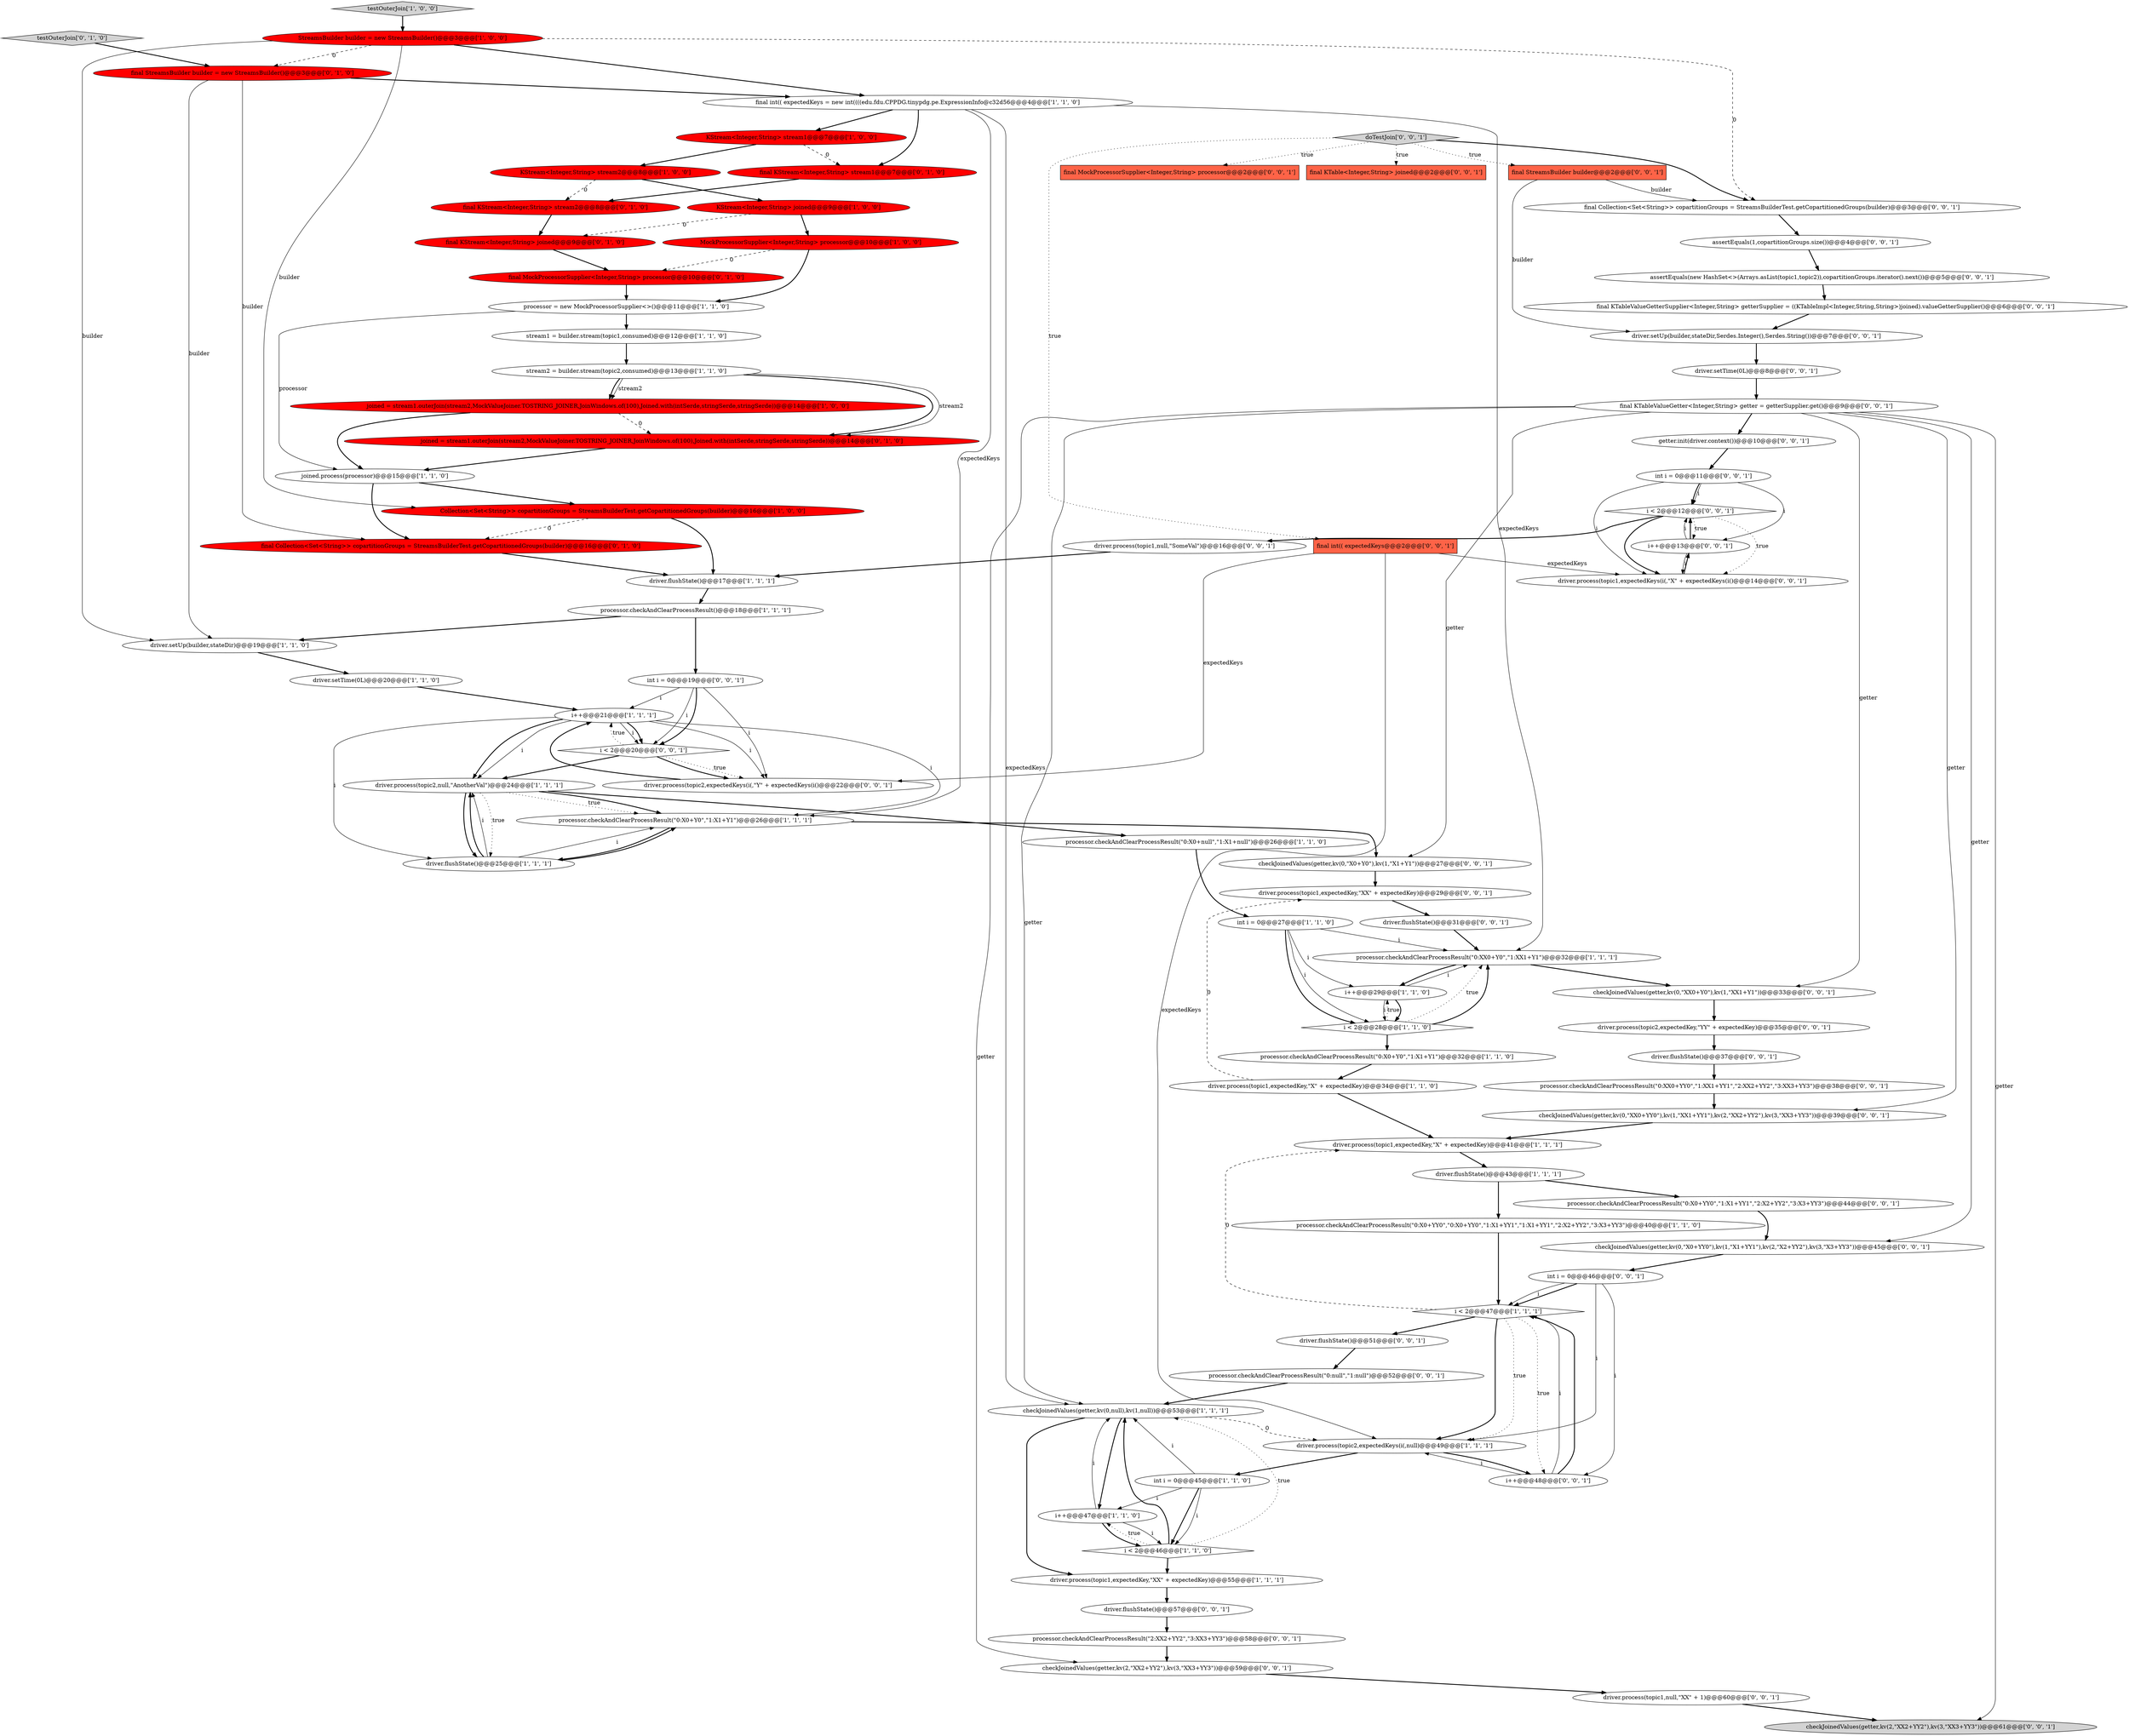 digraph {
60 [style = filled, label = "processor.checkAndClearProcessResult(\"0:XX0+YY0\",\"1:XX1+YY1\",\"2:XX2+YY2\",\"3:XX3+YY3\")@@@38@@@['0', '0', '1']", fillcolor = white, shape = ellipse image = "AAA0AAABBB3BBB"];
15 [style = filled, label = "i++@@@21@@@['1', '1', '1']", fillcolor = white, shape = ellipse image = "AAA0AAABBB1BBB"];
57 [style = filled, label = "assertEquals(new HashSet<>(Arrays.asList(topic1,topic2)),copartitionGroups.iterator().next())@@@5@@@['0', '0', '1']", fillcolor = white, shape = ellipse image = "AAA0AAABBB3BBB"];
85 [style = filled, label = "getter.init(driver.context())@@@10@@@['0', '0', '1']", fillcolor = white, shape = ellipse image = "AAA0AAABBB3BBB"];
30 [style = filled, label = "stream2 = builder.stream(topic2,consumed)@@@13@@@['1', '1', '0']", fillcolor = white, shape = ellipse image = "AAA0AAABBB1BBB"];
34 [style = filled, label = "processor.checkAndClearProcessResult(\"0:X0+Y0\",\"1:X1+Y1\")@@@32@@@['1', '1', '0']", fillcolor = white, shape = ellipse image = "AAA0AAABBB1BBB"];
48 [style = filled, label = "final Collection<Set<String>> copartitionGroups = StreamsBuilderTest.getCopartitionedGroups(builder)@@@3@@@['0', '0', '1']", fillcolor = white, shape = ellipse image = "AAA0AAABBB3BBB"];
9 [style = filled, label = "driver.process(topic2,null,\"AnotherVal\")@@@24@@@['1', '1', '1']", fillcolor = white, shape = ellipse image = "AAA0AAABBB1BBB"];
5 [style = filled, label = "StreamsBuilder builder = new StreamsBuilder()@@@3@@@['1', '0', '0']", fillcolor = red, shape = ellipse image = "AAA1AAABBB1BBB"];
54 [style = filled, label = "checkJoinedValues(getter,kv(0,\"XX0+YY0\"),kv(1,\"XX1+YY1\"),kv(2,\"XX2+YY2\"),kv(3,\"XX3+YY3\"))@@@39@@@['0', '0', '1']", fillcolor = white, shape = ellipse image = "AAA0AAABBB3BBB"];
69 [style = filled, label = "processor.checkAndClearProcessResult(\"0:X0+YY0\",\"1:X1+YY1\",\"2:X2+YY2\",\"3:X3+YY3\")@@@44@@@['0', '0', '1']", fillcolor = white, shape = ellipse image = "AAA0AAABBB3BBB"];
52 [style = filled, label = "checkJoinedValues(getter,kv(2,\"XX2+YY2\"),kv(3,\"XX3+YY3\"))@@@61@@@['0', '0', '1']", fillcolor = lightgray, shape = ellipse image = "AAA0AAABBB3BBB"];
75 [style = filled, label = "final MockProcessorSupplier<Integer,String> processor@@@2@@@['0', '0', '1']", fillcolor = tomato, shape = box image = "AAA0AAABBB3BBB"];
24 [style = filled, label = "processor.checkAndClearProcessResult(\"0:X0+YY0\",\"0:X0+YY0\",\"1:X1+YY1\",\"1:X1+YY1\",\"2:X2+YY2\",\"3:X3+YY3\")@@@40@@@['1', '1', '0']", fillcolor = white, shape = ellipse image = "AAA0AAABBB1BBB"];
63 [style = filled, label = "i < 2@@@20@@@['0', '0', '1']", fillcolor = white, shape = diamond image = "AAA0AAABBB3BBB"];
35 [style = filled, label = "KStream<Integer,String> stream1@@@7@@@['1', '0', '0']", fillcolor = red, shape = ellipse image = "AAA1AAABBB1BBB"];
11 [style = filled, label = "processor.checkAndClearProcessResult(\"0:X0+Y0\",\"1:X1+Y1\")@@@26@@@['1', '1', '1']", fillcolor = white, shape = ellipse image = "AAA0AAABBB1BBB"];
2 [style = filled, label = "checkJoinedValues(getter,kv(0,null),kv(1,null))@@@53@@@['1', '1', '1']", fillcolor = white, shape = ellipse image = "AAA0AAABBB1BBB"];
42 [style = filled, label = "final KStream<Integer,String> joined@@@9@@@['0', '1', '0']", fillcolor = red, shape = ellipse image = "AAA1AAABBB2BBB"];
6 [style = filled, label = "processor.checkAndClearProcessResult(\"0:XX0+Y0\",\"1:XX1+Y1\")@@@32@@@['1', '1', '1']", fillcolor = white, shape = ellipse image = "AAA0AAABBB1BBB"];
56 [style = filled, label = "checkJoinedValues(getter,kv(2,\"XX2+YY2\"),kv(3,\"XX3+YY3\"))@@@59@@@['0', '0', '1']", fillcolor = white, shape = ellipse image = "AAA0AAABBB3BBB"];
74 [style = filled, label = "driver.process(topic2,expectedKey,\"YY\" + expectedKey)@@@35@@@['0', '0', '1']", fillcolor = white, shape = ellipse image = "AAA0AAABBB3BBB"];
12 [style = filled, label = "int i = 0@@@45@@@['1', '1', '0']", fillcolor = white, shape = ellipse image = "AAA0AAABBB1BBB"];
0 [style = filled, label = "final int(( expectedKeys = new int((((edu.fdu.CPPDG.tinypdg.pe.ExpressionInfo@c32d56@@@4@@@['1', '1', '0']", fillcolor = white, shape = ellipse image = "AAA0AAABBB1BBB"];
7 [style = filled, label = "driver.flushState()@@@43@@@['1', '1', '1']", fillcolor = white, shape = ellipse image = "AAA0AAABBB1BBB"];
27 [style = filled, label = "i++@@@29@@@['1', '1', '0']", fillcolor = white, shape = ellipse image = "AAA0AAABBB1BBB"];
4 [style = filled, label = "joined = stream1.outerJoin(stream2,MockValueJoiner.TOSTRING_JOINER,JoinWindows.of(100),Joined.with(intSerde,stringSerde,stringSerde))@@@14@@@['1', '0', '0']", fillcolor = red, shape = ellipse image = "AAA1AAABBB1BBB"];
1 [style = filled, label = "i < 2@@@47@@@['1', '1', '1']", fillcolor = white, shape = diamond image = "AAA0AAABBB1BBB"];
41 [style = filled, label = "final KStream<Integer,String> stream2@@@8@@@['0', '1', '0']", fillcolor = red, shape = ellipse image = "AAA1AAABBB2BBB"];
70 [style = filled, label = "i < 2@@@12@@@['0', '0', '1']", fillcolor = white, shape = diamond image = "AAA0AAABBB3BBB"];
80 [style = filled, label = "driver.setTime(0L)@@@8@@@['0', '0', '1']", fillcolor = white, shape = ellipse image = "AAA0AAABBB3BBB"];
31 [style = filled, label = "processor = new MockProcessorSupplier<>()@@@11@@@['1', '1', '0']", fillcolor = white, shape = ellipse image = "AAA0AAABBB1BBB"];
22 [style = filled, label = "i++@@@47@@@['1', '1', '0']", fillcolor = white, shape = ellipse image = "AAA0AAABBB1BBB"];
14 [style = filled, label = "MockProcessorSupplier<Integer,String> processor@@@10@@@['1', '0', '0']", fillcolor = red, shape = ellipse image = "AAA1AAABBB1BBB"];
26 [style = filled, label = "int i = 0@@@27@@@['1', '1', '0']", fillcolor = white, shape = ellipse image = "AAA0AAABBB1BBB"];
47 [style = filled, label = "driver.process(topic1,null,\"XX\" + 1)@@@60@@@['0', '0', '1']", fillcolor = white, shape = ellipse image = "AAA0AAABBB3BBB"];
43 [style = filled, label = "final StreamsBuilder builder = new StreamsBuilder()@@@3@@@['0', '1', '0']", fillcolor = red, shape = ellipse image = "AAA1AAABBB2BBB"];
10 [style = filled, label = "processor.checkAndClearProcessResult(\"0:X0+null\",\"1:X1+null\")@@@26@@@['1', '1', '0']", fillcolor = white, shape = ellipse image = "AAA0AAABBB1BBB"];
20 [style = filled, label = "driver.process(topic1,expectedKey,\"X\" + expectedKey)@@@41@@@['1', '1', '1']", fillcolor = white, shape = ellipse image = "AAA0AAABBB1BBB"];
84 [style = filled, label = "assertEquals(1,copartitionGroups.size())@@@4@@@['0', '0', '1']", fillcolor = white, shape = ellipse image = "AAA0AAABBB3BBB"];
36 [style = filled, label = "i < 2@@@46@@@['1', '1', '0']", fillcolor = white, shape = diamond image = "AAA0AAABBB1BBB"];
50 [style = filled, label = "int i = 0@@@11@@@['0', '0', '1']", fillcolor = white, shape = ellipse image = "AAA0AAABBB3BBB"];
67 [style = filled, label = "driver.flushState()@@@31@@@['0', '0', '1']", fillcolor = white, shape = ellipse image = "AAA0AAABBB3BBB"];
38 [style = filled, label = "final KStream<Integer,String> stream1@@@7@@@['0', '1', '0']", fillcolor = red, shape = ellipse image = "AAA1AAABBB2BBB"];
3 [style = filled, label = "stream1 = builder.stream(topic1,consumed)@@@12@@@['1', '1', '0']", fillcolor = white, shape = ellipse image = "AAA0AAABBB1BBB"];
33 [style = filled, label = "driver.flushState()@@@17@@@['1', '1', '1']", fillcolor = white, shape = ellipse image = "AAA0AAABBB1BBB"];
29 [style = filled, label = "testOuterJoin['1', '0', '0']", fillcolor = lightgray, shape = diamond image = "AAA0AAABBB1BBB"];
16 [style = filled, label = "driver.process(topic1,expectedKey,\"X\" + expectedKey)@@@34@@@['1', '1', '0']", fillcolor = white, shape = ellipse image = "AAA0AAABBB1BBB"];
32 [style = filled, label = "driver.process(topic2,expectedKeys(i(,null)@@@49@@@['1', '1', '1']", fillcolor = white, shape = ellipse image = "AAA0AAABBB1BBB"];
49 [style = filled, label = "driver.flushState()@@@57@@@['0', '0', '1']", fillcolor = white, shape = ellipse image = "AAA0AAABBB3BBB"];
8 [style = filled, label = "joined.process(processor)@@@15@@@['1', '1', '0']", fillcolor = white, shape = ellipse image = "AAA0AAABBB1BBB"];
58 [style = filled, label = "i++@@@13@@@['0', '0', '1']", fillcolor = white, shape = ellipse image = "AAA0AAABBB3BBB"];
45 [style = filled, label = "final MockProcessorSupplier<Integer,String> processor@@@10@@@['0', '1', '0']", fillcolor = red, shape = ellipse image = "AAA1AAABBB2BBB"];
64 [style = filled, label = "checkJoinedValues(getter,kv(0,\"X0+Y0\"),kv(1,\"X1+Y1\"))@@@27@@@['0', '0', '1']", fillcolor = white, shape = ellipse image = "AAA0AAABBB3BBB"];
65 [style = filled, label = "final StreamsBuilder builder@@@2@@@['0', '0', '1']", fillcolor = tomato, shape = box image = "AAA0AAABBB3BBB"];
46 [style = filled, label = "processor.checkAndClearProcessResult(\"0:null\",\"1:null\")@@@52@@@['0', '0', '1']", fillcolor = white, shape = ellipse image = "AAA0AAABBB3BBB"];
73 [style = filled, label = "driver.process(topic1,expectedKey,\"XX\" + expectedKey)@@@29@@@['0', '0', '1']", fillcolor = white, shape = ellipse image = "AAA0AAABBB3BBB"];
53 [style = filled, label = "driver.flushState()@@@37@@@['0', '0', '1']", fillcolor = white, shape = ellipse image = "AAA0AAABBB3BBB"];
25 [style = filled, label = "KStream<Integer,String> stream2@@@8@@@['1', '0', '0']", fillcolor = red, shape = ellipse image = "AAA1AAABBB1BBB"];
13 [style = filled, label = "driver.setTime(0L)@@@20@@@['1', '1', '0']", fillcolor = white, shape = ellipse image = "AAA0AAABBB1BBB"];
66 [style = filled, label = "final KTable<Integer,String> joined@@@2@@@['0', '0', '1']", fillcolor = tomato, shape = box image = "AAA0AAABBB3BBB"];
62 [style = filled, label = "doTestJoin['0', '0', '1']", fillcolor = lightgray, shape = diamond image = "AAA0AAABBB3BBB"];
37 [style = filled, label = "KStream<Integer,String> joined@@@9@@@['1', '0', '0']", fillcolor = red, shape = ellipse image = "AAA1AAABBB1BBB"];
76 [style = filled, label = "driver.process(topic1,null,\"SomeVal\")@@@16@@@['0', '0', '1']", fillcolor = white, shape = ellipse image = "AAA0AAABBB3BBB"];
81 [style = filled, label = "driver.process(topic1,expectedKeys(i(,\"X\" + expectedKeys(i()@@@14@@@['0', '0', '1']", fillcolor = white, shape = ellipse image = "AAA0AAABBB3BBB"];
61 [style = filled, label = "final KTableValueGetter<Integer,String> getter = getterSupplier.get()@@@9@@@['0', '0', '1']", fillcolor = white, shape = ellipse image = "AAA0AAABBB3BBB"];
83 [style = filled, label = "driver.setUp(builder,stateDir,Serdes.Integer(),Serdes.String())@@@7@@@['0', '0', '1']", fillcolor = white, shape = ellipse image = "AAA0AAABBB3BBB"];
71 [style = filled, label = "driver.process(topic2,expectedKeys(i(,\"Y\" + expectedKeys(i()@@@22@@@['0', '0', '1']", fillcolor = white, shape = ellipse image = "AAA0AAABBB3BBB"];
72 [style = filled, label = "int i = 0@@@46@@@['0', '0', '1']", fillcolor = white, shape = ellipse image = "AAA0AAABBB3BBB"];
18 [style = filled, label = "driver.process(topic1,expectedKey,\"XX\" + expectedKey)@@@55@@@['1', '1', '1']", fillcolor = white, shape = ellipse image = "AAA0AAABBB1BBB"];
59 [style = filled, label = "checkJoinedValues(getter,kv(0,\"XX0+Y0\"),kv(1,\"XX1+Y1\"))@@@33@@@['0', '0', '1']", fillcolor = white, shape = ellipse image = "AAA0AAABBB3BBB"];
39 [style = filled, label = "joined = stream1.outerJoin(stream2,MockValueJoiner.TOSTRING_JOINER,JoinWindows.of(100),Joined.with(intSerde,stringSerde,stringSerde))@@@14@@@['0', '1', '0']", fillcolor = red, shape = ellipse image = "AAA1AAABBB2BBB"];
23 [style = filled, label = "processor.checkAndClearProcessResult()@@@18@@@['1', '1', '1']", fillcolor = white, shape = ellipse image = "AAA0AAABBB1BBB"];
44 [style = filled, label = "testOuterJoin['0', '1', '0']", fillcolor = lightgray, shape = diamond image = "AAA0AAABBB2BBB"];
28 [style = filled, label = "driver.setUp(builder,stateDir)@@@19@@@['1', '1', '0']", fillcolor = white, shape = ellipse image = "AAA0AAABBB1BBB"];
40 [style = filled, label = "final Collection<Set<String>> copartitionGroups = StreamsBuilderTest.getCopartitionedGroups(builder)@@@16@@@['0', '1', '0']", fillcolor = red, shape = ellipse image = "AAA1AAABBB2BBB"];
79 [style = filled, label = "processor.checkAndClearProcessResult(\"2:XX2+YY2\",\"3:XX3+YY3\")@@@58@@@['0', '0', '1']", fillcolor = white, shape = ellipse image = "AAA0AAABBB3BBB"];
82 [style = filled, label = "final KTableValueGetterSupplier<Integer,String> getterSupplier = ((KTableImpl<Integer,String,String>)joined).valueGetterSupplier()@@@6@@@['0', '0', '1']", fillcolor = white, shape = ellipse image = "AAA0AAABBB3BBB"];
77 [style = filled, label = "int i = 0@@@19@@@['0', '0', '1']", fillcolor = white, shape = ellipse image = "AAA0AAABBB3BBB"];
19 [style = filled, label = "Collection<Set<String>> copartitionGroups = StreamsBuilderTest.getCopartitionedGroups(builder)@@@16@@@['1', '0', '0']", fillcolor = red, shape = ellipse image = "AAA1AAABBB1BBB"];
17 [style = filled, label = "driver.flushState()@@@25@@@['1', '1', '1']", fillcolor = white, shape = ellipse image = "AAA0AAABBB1BBB"];
51 [style = filled, label = "final int(( expectedKeys@@@2@@@['0', '0', '1']", fillcolor = tomato, shape = box image = "AAA0AAABBB3BBB"];
21 [style = filled, label = "i < 2@@@28@@@['1', '1', '0']", fillcolor = white, shape = diamond image = "AAA0AAABBB1BBB"];
55 [style = filled, label = "i++@@@48@@@['0', '0', '1']", fillcolor = white, shape = ellipse image = "AAA0AAABBB3BBB"];
78 [style = filled, label = "driver.flushState()@@@51@@@['0', '0', '1']", fillcolor = white, shape = ellipse image = "AAA0AAABBB3BBB"];
68 [style = filled, label = "checkJoinedValues(getter,kv(0,\"X0+YY0\"),kv(1,\"X1+YY1\"),kv(2,\"X2+YY2\"),kv(3,\"X3+YY3\"))@@@45@@@['0', '0', '1']", fillcolor = white, shape = ellipse image = "AAA0AAABBB3BBB"];
29->5 [style = bold, label=""];
9->11 [style = bold, label=""];
42->45 [style = bold, label=""];
32->12 [style = bold, label=""];
46->2 [style = bold, label=""];
17->9 [style = bold, label=""];
2->32 [style = dashed, label="0"];
11->64 [style = bold, label=""];
63->71 [style = dotted, label="true"];
5->28 [style = solid, label="builder"];
21->27 [style = dotted, label="true"];
22->36 [style = solid, label="i"];
38->41 [style = bold, label=""];
4->39 [style = dashed, label="0"];
9->10 [style = bold, label=""];
69->68 [style = bold, label=""];
45->31 [style = bold, label=""];
61->64 [style = solid, label="getter"];
7->69 [style = bold, label=""];
31->8 [style = solid, label="processor"];
8->40 [style = bold, label=""];
64->73 [style = bold, label=""];
61->56 [style = solid, label="getter"];
37->42 [style = dashed, label="0"];
56->47 [style = bold, label=""];
23->77 [style = bold, label=""];
30->4 [style = solid, label="stream2"];
23->28 [style = bold, label=""];
85->50 [style = bold, label=""];
58->70 [style = solid, label="i"];
18->49 [style = bold, label=""];
5->0 [style = bold, label=""];
1->78 [style = bold, label=""];
61->54 [style = solid, label="getter"];
0->11 [style = solid, label="expectedKeys"];
36->2 [style = bold, label=""];
36->18 [style = bold, label=""];
4->8 [style = bold, label=""];
43->0 [style = bold, label=""];
77->63 [style = solid, label="i"];
51->71 [style = solid, label="expectedKeys"];
53->60 [style = bold, label=""];
3->30 [style = bold, label=""];
41->42 [style = bold, label=""];
77->15 [style = solid, label="i"];
79->56 [style = bold, label=""];
73->67 [style = bold, label=""];
68->72 [style = bold, label=""];
72->1 [style = bold, label=""];
70->58 [style = dotted, label="true"];
50->70 [style = bold, label=""];
17->11 [style = solid, label="i"];
39->8 [style = bold, label=""];
36->2 [style = dotted, label="true"];
22->2 [style = solid, label="i"];
2->18 [style = bold, label=""];
9->17 [style = bold, label=""];
10->26 [style = bold, label=""];
84->57 [style = bold, label=""];
58->70 [style = bold, label=""];
51->32 [style = solid, label="expectedKeys"];
26->21 [style = solid, label="i"];
25->41 [style = dashed, label="0"];
1->32 [style = dotted, label="true"];
0->38 [style = bold, label=""];
33->23 [style = bold, label=""];
7->24 [style = bold, label=""];
15->9 [style = solid, label="i"];
70->81 [style = bold, label=""];
12->2 [style = solid, label="i"];
15->71 [style = solid, label="i"];
25->37 [style = bold, label=""];
15->9 [style = bold, label=""];
81->58 [style = bold, label=""];
26->27 [style = solid, label="i"];
5->43 [style = dashed, label="0"];
1->32 [style = bold, label=""];
62->48 [style = bold, label=""];
11->17 [style = bold, label=""];
13->15 [style = bold, label=""];
61->52 [style = solid, label="getter"];
31->3 [style = bold, label=""];
20->7 [style = bold, label=""];
50->81 [style = solid, label="i"];
16->20 [style = bold, label=""];
15->11 [style = solid, label="i"];
21->6 [style = dotted, label="true"];
19->33 [style = bold, label=""];
60->54 [style = bold, label=""];
65->48 [style = solid, label="builder"];
72->1 [style = solid, label="i"];
62->66 [style = dotted, label="true"];
61->59 [style = solid, label="getter"];
55->32 [style = solid, label="i"];
36->22 [style = dotted, label="true"];
78->46 [style = bold, label=""];
9->11 [style = dotted, label="true"];
21->34 [style = bold, label=""];
12->36 [style = bold, label=""];
43->28 [style = solid, label="builder"];
48->84 [style = bold, label=""];
77->63 [style = bold, label=""];
1->55 [style = dotted, label="true"];
71->15 [style = bold, label=""];
67->6 [style = bold, label=""];
51->81 [style = solid, label="expectedKeys"];
63->71 [style = bold, label=""];
70->76 [style = bold, label=""];
50->58 [style = solid, label="i"];
62->75 [style = dotted, label="true"];
62->65 [style = dotted, label="true"];
16->73 [style = dashed, label="0"];
76->33 [style = bold, label=""];
82->83 [style = bold, label=""];
26->21 [style = bold, label=""];
35->25 [style = bold, label=""];
83->80 [style = bold, label=""];
6->27 [style = bold, label=""];
40->33 [style = bold, label=""];
61->2 [style = solid, label="getter"];
26->6 [style = solid, label="i"];
49->79 [style = bold, label=""];
34->16 [style = bold, label=""];
15->63 [style = solid, label="i"];
14->31 [style = bold, label=""];
14->45 [style = dashed, label="0"];
57->82 [style = bold, label=""];
24->1 [style = bold, label=""];
12->36 [style = solid, label="i"];
47->52 [style = bold, label=""];
6->59 [style = bold, label=""];
27->21 [style = bold, label=""];
19->40 [style = dashed, label="0"];
70->81 [style = dotted, label="true"];
50->70 [style = solid, label="i"];
5->19 [style = solid, label="builder"];
61->85 [style = bold, label=""];
63->9 [style = bold, label=""];
58->81 [style = solid, label="i"];
43->40 [style = solid, label="builder"];
21->6 [style = bold, label=""];
27->6 [style = solid, label="i"];
8->19 [style = bold, label=""];
55->1 [style = solid, label="i"];
80->61 [style = bold, label=""];
12->22 [style = solid, label="i"];
9->17 [style = dotted, label="true"];
63->15 [style = dotted, label="true"];
28->13 [style = bold, label=""];
54->20 [style = bold, label=""];
0->2 [style = solid, label="expectedKeys"];
59->74 [style = bold, label=""];
35->38 [style = dashed, label="0"];
17->9 [style = solid, label="i"];
72->55 [style = solid, label="i"];
44->43 [style = bold, label=""];
74->53 [style = bold, label=""];
1->20 [style = dashed, label="0"];
15->17 [style = solid, label="i"];
61->68 [style = solid, label="getter"];
62->51 [style = dotted, label="true"];
37->14 [style = bold, label=""];
32->55 [style = bold, label=""];
65->83 [style = solid, label="builder"];
5->48 [style = dashed, label="0"];
30->4 [style = bold, label=""];
22->36 [style = bold, label=""];
55->1 [style = bold, label=""];
0->35 [style = bold, label=""];
30->39 [style = bold, label=""];
77->71 [style = solid, label="i"];
30->39 [style = solid, label="stream2"];
2->22 [style = bold, label=""];
0->6 [style = solid, label="expectedKeys"];
27->21 [style = solid, label="i"];
15->63 [style = bold, label=""];
72->32 [style = solid, label="i"];
17->11 [style = bold, label=""];
}
